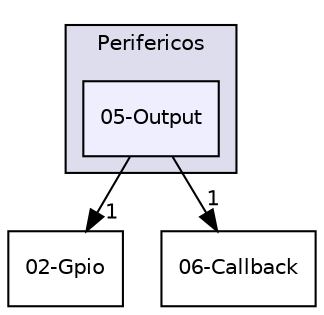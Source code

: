 digraph "E:/Agustin/Escritorio/MCUexpresso/KitLPC845-C++/src/Drivers/Perifericos/05-Output" {
  compound=true
  node [ fontsize="10", fontname="Helvetica"];
  edge [ labelfontsize="10", labelfontname="Helvetica"];
  subgraph clusterdir_fddceb55b13f36ba841fc9095bbfed65 {
    graph [ bgcolor="#ddddee", pencolor="black", label="Perifericos" fontname="Helvetica", fontsize="10", URL="dir_fddceb55b13f36ba841fc9095bbfed65.html"]
  dir_2172dea653281ccb7dd33f750193afc5 [shape=box, label="05-Output", style="filled", fillcolor="#eeeeff", pencolor="black", URL="dir_2172dea653281ccb7dd33f750193afc5.html"];
  }
  dir_7697e32b67ed779e475c9af126b83826 [shape=box label="02-Gpio" URL="dir_7697e32b67ed779e475c9af126b83826.html"];
  dir_47a19b6058124405309700282ec9ed11 [shape=box label="06-Callback" URL="dir_47a19b6058124405309700282ec9ed11.html"];
  dir_2172dea653281ccb7dd33f750193afc5->dir_7697e32b67ed779e475c9af126b83826 [headlabel="1", labeldistance=1.5 headhref="dir_000021_000018.html"];
  dir_2172dea653281ccb7dd33f750193afc5->dir_47a19b6058124405309700282ec9ed11 [headlabel="1", labeldistance=1.5 headhref="dir_000021_000022.html"];
}
